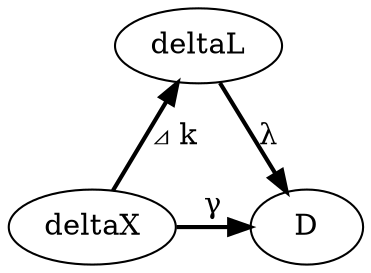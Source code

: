 digraph {
  deltaL -> D [label = "λ", style="bold"];
  deltaX -> deltaL [label = "⊿ k", style="bold"];
  deltaX -> D [label = "γ", style="bold"];
  {rank=same; deltaX; D};
}
